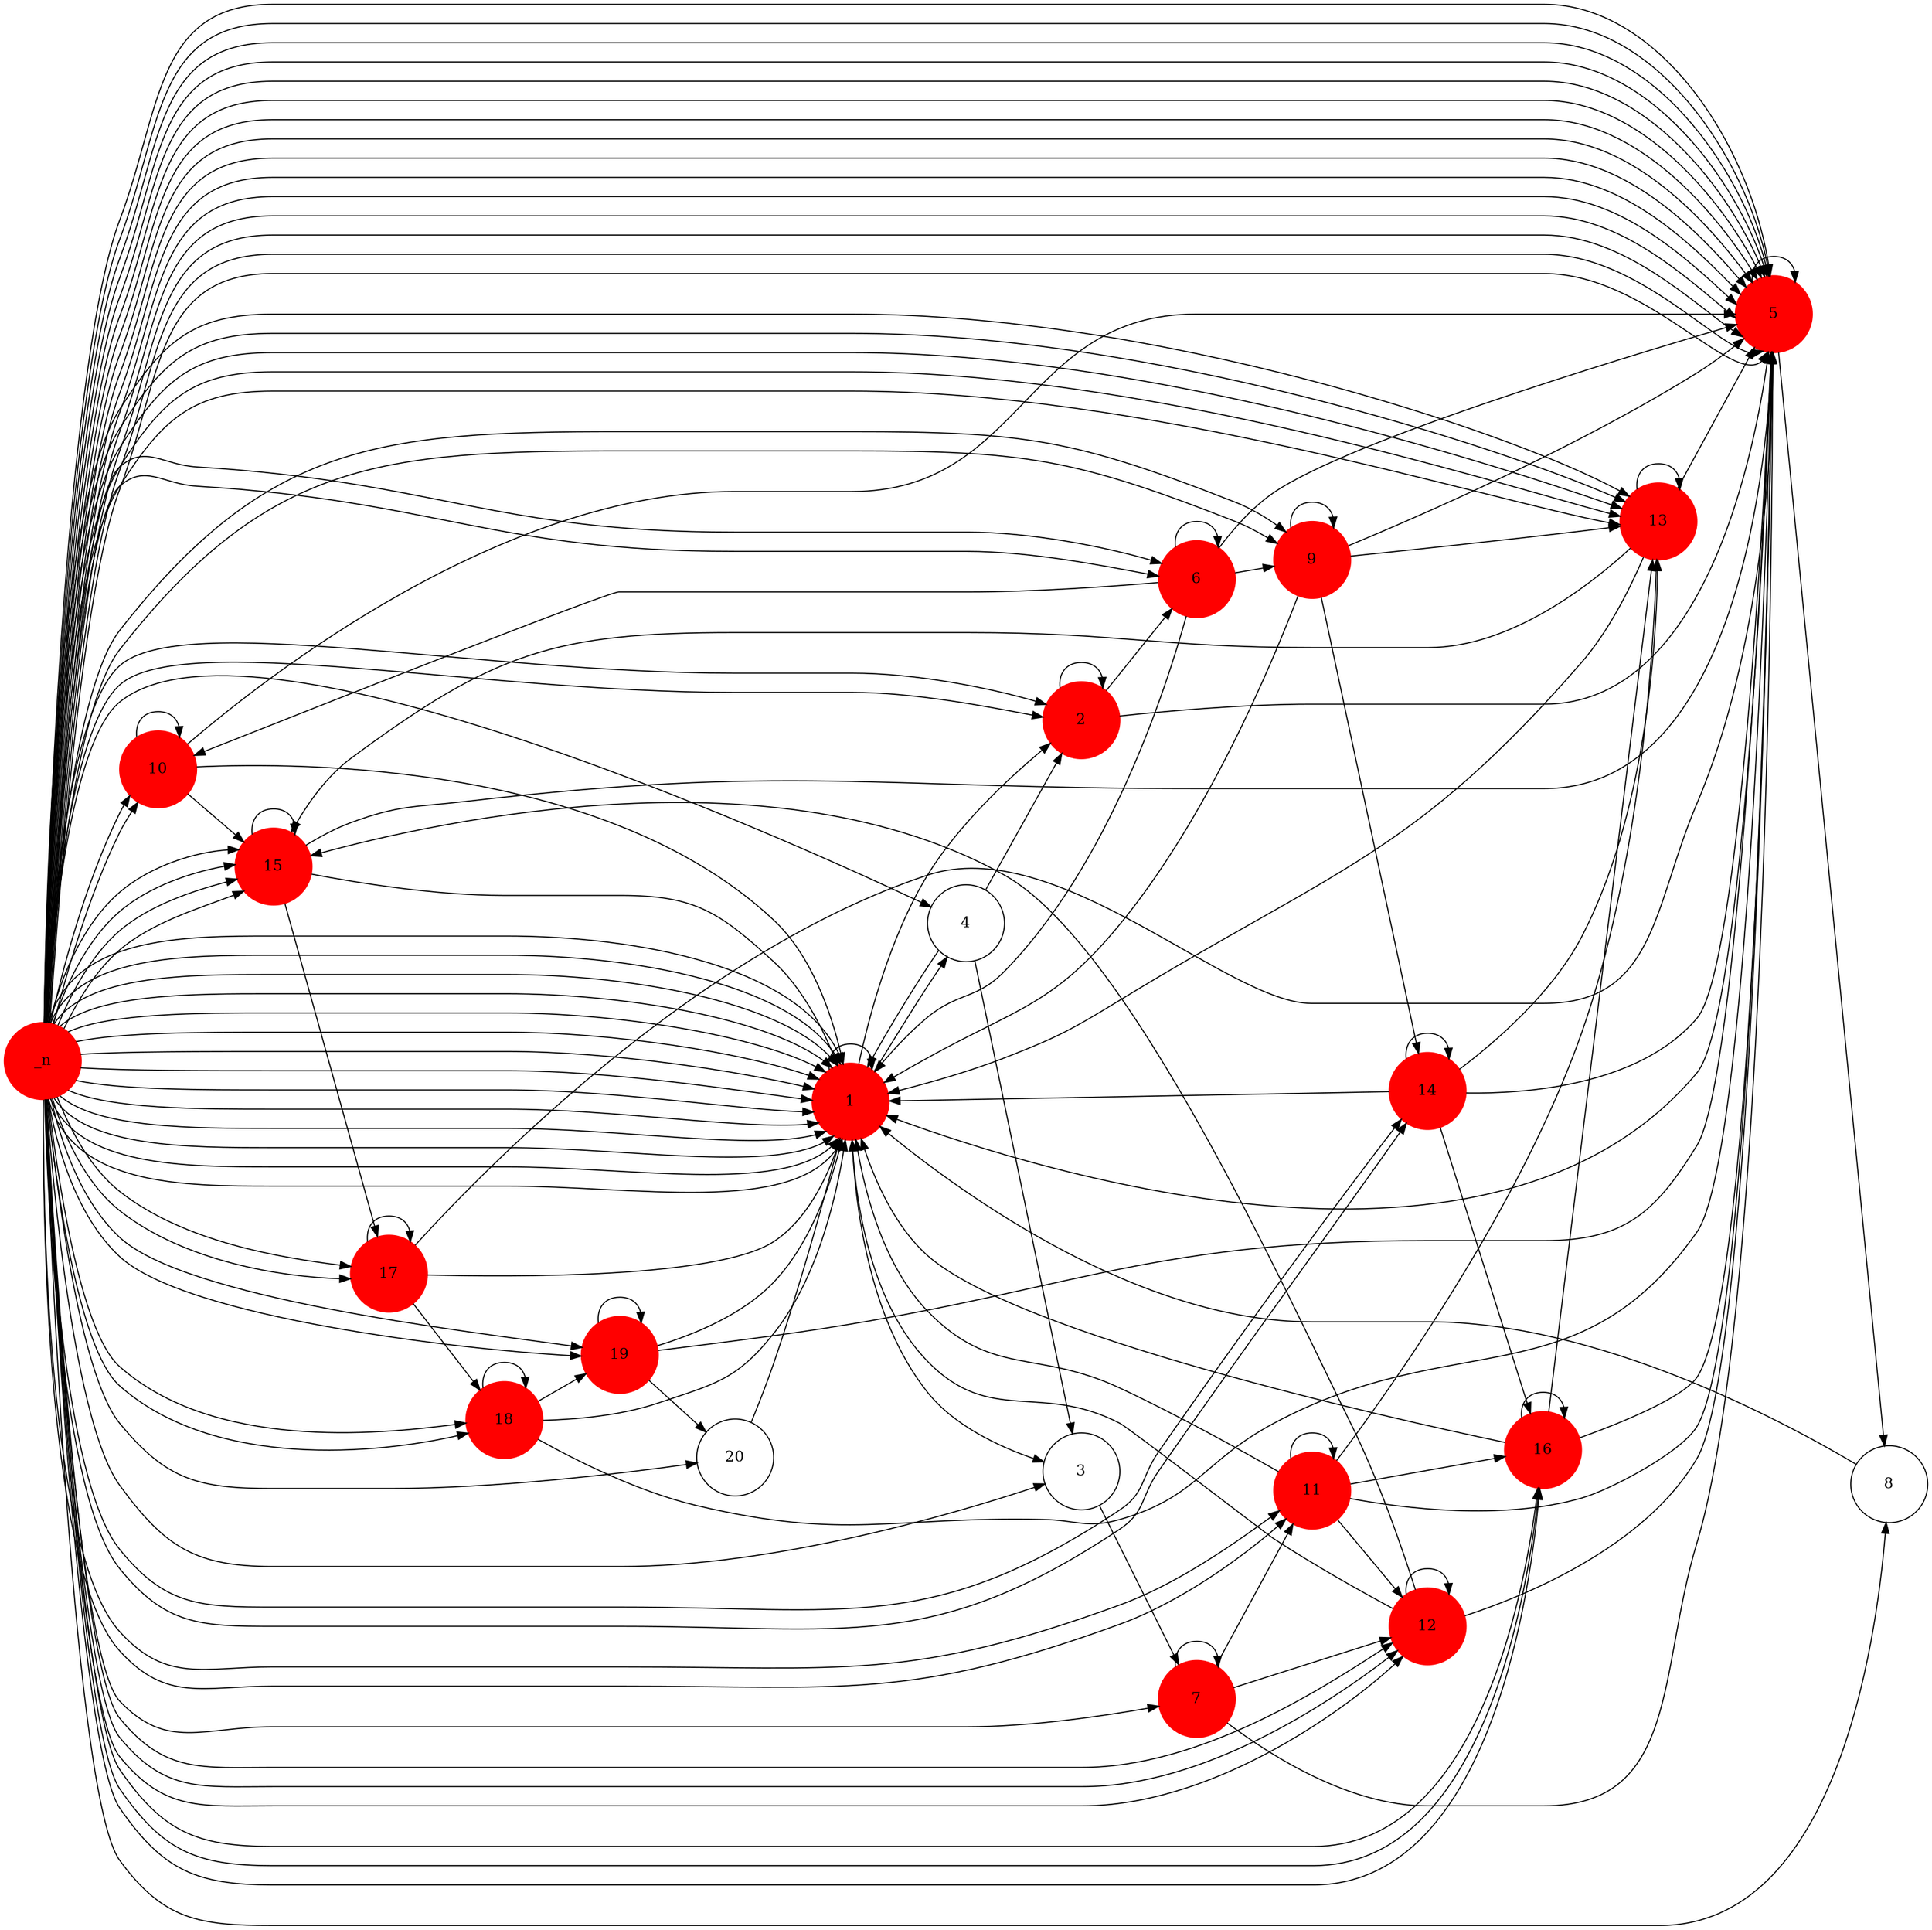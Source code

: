 #Total states is 0, including 0 states and 0 newstates
#Total transisions is 0, including 0 transistions and 0 new transitions
digraph finite_state_machine {
	rankdir=LR;
	size="20,20";
	resolution="300";
	overlap=false;

	node [shape = circle, fixedsize=true, width = 1, color = red, style = filled];
	10_n;
 	11_n;
 	12_n;
 	13_n;
 	14_n;
 	15_n;
 	16_n;
 	17_n;
 	18_n;
 	19_n;
 	1_n;
 	2_n;
 	5_n;
 	6_n;
 	7_n;
 	9_n;
 
	node [shape = circle, color = black, style = unfilled];
	1;
 	10;
 	11;
 	12;
 	13;
 	14;
 	15;
 	16;
 	17;
 	18;
 	19;
 	2;
 	20;
 	3;
 	4;
 	5;
 	6;
 	7;
 	8;
 	9;
 	1 -> 1_n;
	1 -> 2;
	1 -> 3;
	1 -> 4;
	10 -> 1;
	10 -> 10_n;
	10 -> 15;
	10 -> 5;
	10_n -> 1;
	10_n -> 10;
	10_n -> 15;
	10_n -> 5;
	11 -> 1;
	11 -> 11_n;
	11 -> 12;
	11 -> 13;
	11 -> 16;
	11 -> 5;
	11_n -> 1;
	11_n -> 11;
	11_n -> 12;
	11_n -> 13;
	11_n -> 16;
	11_n -> 5;
	12 -> 1;
	12 -> 12_n;
	12 -> 15;
	12 -> 5;
	12_n -> 1;
	12_n -> 12;
	12_n -> 15;
	12_n -> 5;
	13 -> 1;
	13 -> 13_n;
	13 -> 15;
	13 -> 5;
	13_n -> 1;
	13_n -> 13;
	13_n -> 15;
	13_n -> 5;
	14 -> 1;
	14 -> 13;
	14 -> 14_n;
	14 -> 16;
	14 -> 5;
	14_n -> 1;
	14_n -> 13;
	14_n -> 14;
	14_n -> 16;
	14_n -> 5;
	15 -> 1;
	15 -> 15_n;
	15 -> 17;
	15 -> 5;
	15_n -> 1;
	15_n -> 15;
	15_n -> 17;
	15_n -> 5;
	16 -> 1;
	16 -> 13;
	16 -> 16_n;
	16 -> 5;
	16_n -> 1;
	16_n -> 13;
	16_n -> 16;
	16_n -> 5;
	17 -> 1;
	17 -> 17_n;
	17 -> 18;
	17 -> 5;
	17_n -> 1;
	17_n -> 17;
	17_n -> 18;
	17_n -> 5;
	18 -> 1;
	18 -> 18_n;
	18 -> 19;
	18 -> 5;
	18_n -> 1;
	18_n -> 18;
	18_n -> 19;
	18_n -> 5;
	19 -> 1;
	19 -> 19_n;
	19 -> 20;
	19 -> 5;
	19_n -> 1;
	19_n -> 19;
	19_n -> 20;
	19_n -> 5;
	1_n -> 1;
	1_n -> 2;
	1_n -> 3;
	1_n -> 4;
	2 -> 2_n;
	2 -> 5;
	2 -> 6;
	20 -> 1;
	2_n -> 2;
	2_n -> 5;
	2_n -> 6;
	3 -> 7;
	4 -> 1;
	4 -> 2;
	4 -> 3;
	5 -> 1;
	5 -> 5_n;
	5 -> 8;
	5_n -> 1;
	5_n -> 5;
	5_n -> 8;
	6 -> 1;
	6 -> 10;
	6 -> 5;
	6 -> 6_n;
	6 -> 9;
	6_n -> 1;
	6_n -> 10;
	6_n -> 5;
	6_n -> 6;
	6_n -> 9;
	7 -> 11;
	7 -> 12;
	7 -> 5;
	7 -> 7_n;
	7_n -> 11;
	7_n -> 12;
	7_n -> 5;
	7_n -> 7;
	8 -> 1;
	9 -> 1;
	9 -> 13;
	9 -> 14;
	9 -> 5;
	9 -> 9_n;
	9_n -> 1;
	9_n -> 13;
	9_n -> 14;
	9_n -> 5;
	9_n -> 9;
}
